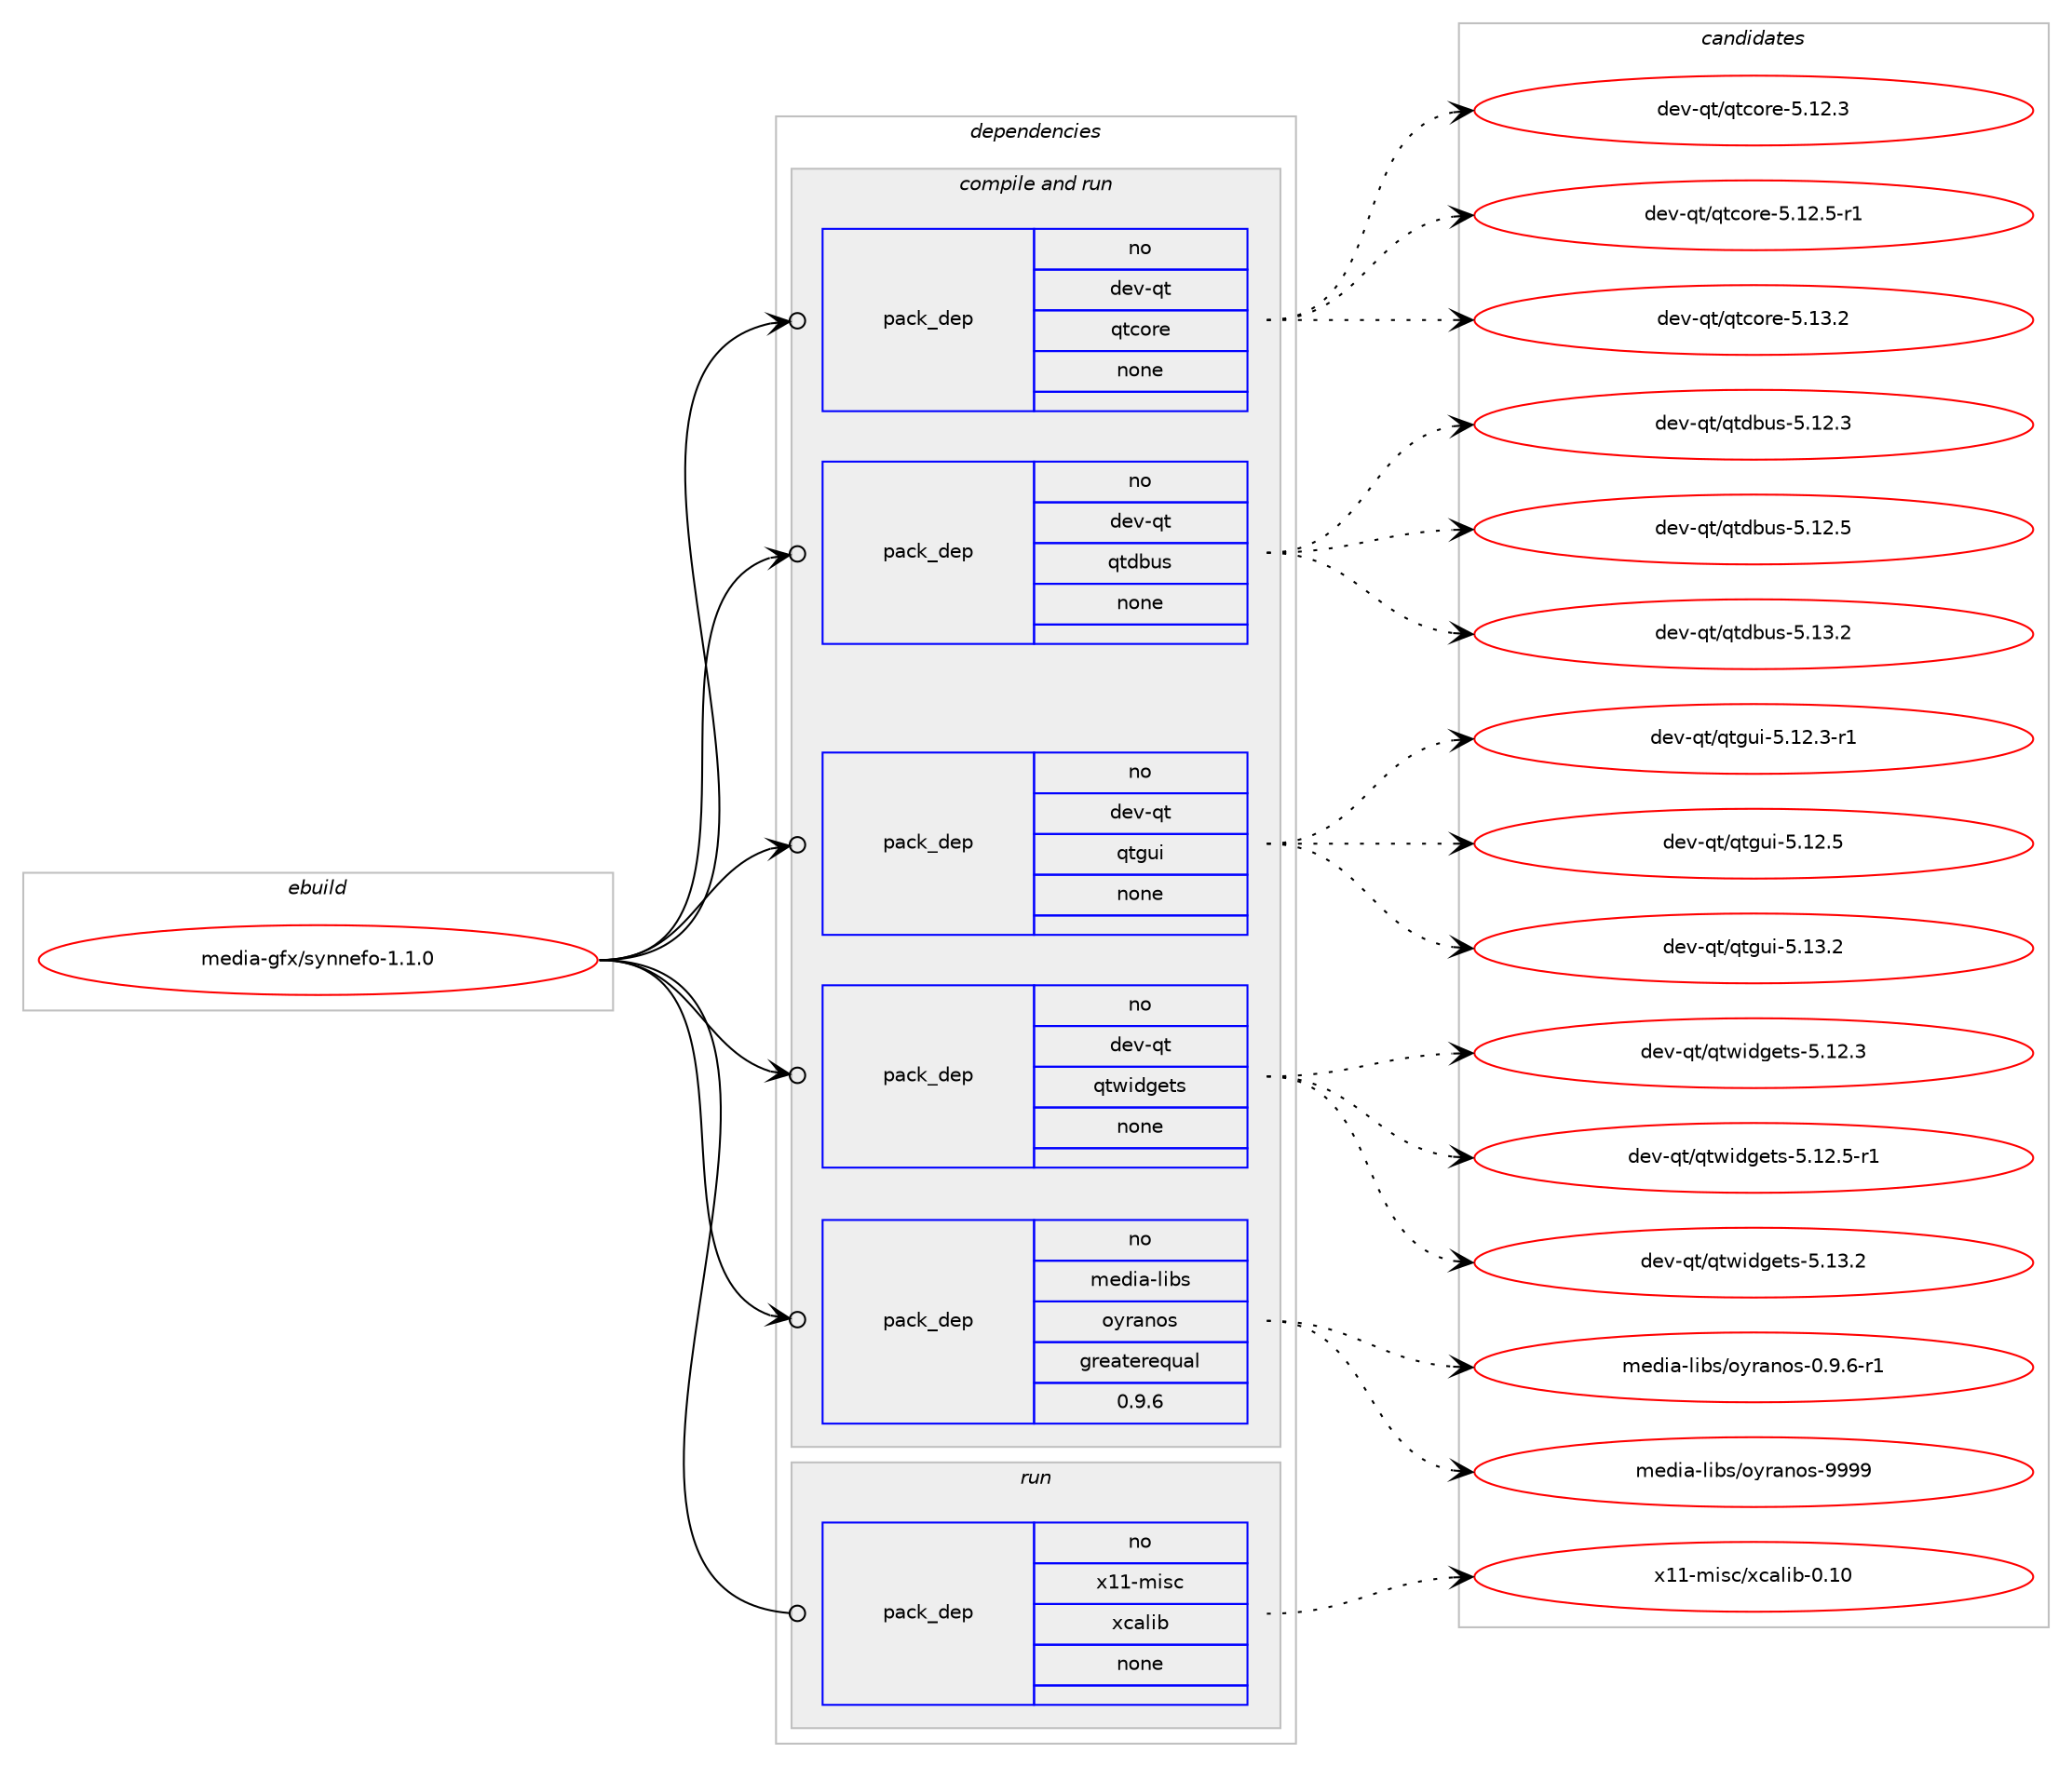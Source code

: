 digraph prolog {

# *************
# Graph options
# *************

newrank=true;
concentrate=true;
compound=true;
graph [rankdir=LR,fontname=Helvetica,fontsize=10,ranksep=1.5];#, ranksep=2.5, nodesep=0.2];
edge  [arrowhead=vee];
node  [fontname=Helvetica,fontsize=10];

# **********
# The ebuild
# **********

subgraph cluster_leftcol {
color=gray;
rank=same;
label=<<i>ebuild</i>>;
id [label="media-gfx/synnefo-1.1.0", color=red, width=4, href="../media-gfx/synnefo-1.1.0.svg"];
}

# ****************
# The dependencies
# ****************

subgraph cluster_midcol {
color=gray;
label=<<i>dependencies</i>>;
subgraph cluster_compile {
fillcolor="#eeeeee";
style=filled;
label=<<i>compile</i>>;
}
subgraph cluster_compileandrun {
fillcolor="#eeeeee";
style=filled;
label=<<i>compile and run</i>>;
subgraph pack579476 {
dependency783564 [label=<<TABLE BORDER="0" CELLBORDER="1" CELLSPACING="0" CELLPADDING="4" WIDTH="220"><TR><TD ROWSPAN="6" CELLPADDING="30">pack_dep</TD></TR><TR><TD WIDTH="110">no</TD></TR><TR><TD>dev-qt</TD></TR><TR><TD>qtcore</TD></TR><TR><TD>none</TD></TR><TR><TD></TD></TR></TABLE>>, shape=none, color=blue];
}
id:e -> dependency783564:w [weight=20,style="solid",arrowhead="odotvee"];
subgraph pack579477 {
dependency783565 [label=<<TABLE BORDER="0" CELLBORDER="1" CELLSPACING="0" CELLPADDING="4" WIDTH="220"><TR><TD ROWSPAN="6" CELLPADDING="30">pack_dep</TD></TR><TR><TD WIDTH="110">no</TD></TR><TR><TD>dev-qt</TD></TR><TR><TD>qtdbus</TD></TR><TR><TD>none</TD></TR><TR><TD></TD></TR></TABLE>>, shape=none, color=blue];
}
id:e -> dependency783565:w [weight=20,style="solid",arrowhead="odotvee"];
subgraph pack579478 {
dependency783566 [label=<<TABLE BORDER="0" CELLBORDER="1" CELLSPACING="0" CELLPADDING="4" WIDTH="220"><TR><TD ROWSPAN="6" CELLPADDING="30">pack_dep</TD></TR><TR><TD WIDTH="110">no</TD></TR><TR><TD>dev-qt</TD></TR><TR><TD>qtgui</TD></TR><TR><TD>none</TD></TR><TR><TD></TD></TR></TABLE>>, shape=none, color=blue];
}
id:e -> dependency783566:w [weight=20,style="solid",arrowhead="odotvee"];
subgraph pack579479 {
dependency783567 [label=<<TABLE BORDER="0" CELLBORDER="1" CELLSPACING="0" CELLPADDING="4" WIDTH="220"><TR><TD ROWSPAN="6" CELLPADDING="30">pack_dep</TD></TR><TR><TD WIDTH="110">no</TD></TR><TR><TD>dev-qt</TD></TR><TR><TD>qtwidgets</TD></TR><TR><TD>none</TD></TR><TR><TD></TD></TR></TABLE>>, shape=none, color=blue];
}
id:e -> dependency783567:w [weight=20,style="solid",arrowhead="odotvee"];
subgraph pack579480 {
dependency783568 [label=<<TABLE BORDER="0" CELLBORDER="1" CELLSPACING="0" CELLPADDING="4" WIDTH="220"><TR><TD ROWSPAN="6" CELLPADDING="30">pack_dep</TD></TR><TR><TD WIDTH="110">no</TD></TR><TR><TD>media-libs</TD></TR><TR><TD>oyranos</TD></TR><TR><TD>greaterequal</TD></TR><TR><TD>0.9.6</TD></TR></TABLE>>, shape=none, color=blue];
}
id:e -> dependency783568:w [weight=20,style="solid",arrowhead="odotvee"];
}
subgraph cluster_run {
fillcolor="#eeeeee";
style=filled;
label=<<i>run</i>>;
subgraph pack579481 {
dependency783569 [label=<<TABLE BORDER="0" CELLBORDER="1" CELLSPACING="0" CELLPADDING="4" WIDTH="220"><TR><TD ROWSPAN="6" CELLPADDING="30">pack_dep</TD></TR><TR><TD WIDTH="110">no</TD></TR><TR><TD>x11-misc</TD></TR><TR><TD>xcalib</TD></TR><TR><TD>none</TD></TR><TR><TD></TD></TR></TABLE>>, shape=none, color=blue];
}
id:e -> dependency783569:w [weight=20,style="solid",arrowhead="odot"];
}
}

# **************
# The candidates
# **************

subgraph cluster_choices {
rank=same;
color=gray;
label=<<i>candidates</i>>;

subgraph choice579476 {
color=black;
nodesep=1;
choice10010111845113116471131169911111410145534649504651 [label="dev-qt/qtcore-5.12.3", color=red, width=4,href="../dev-qt/qtcore-5.12.3.svg"];
choice100101118451131164711311699111114101455346495046534511449 [label="dev-qt/qtcore-5.12.5-r1", color=red, width=4,href="../dev-qt/qtcore-5.12.5-r1.svg"];
choice10010111845113116471131169911111410145534649514650 [label="dev-qt/qtcore-5.13.2", color=red, width=4,href="../dev-qt/qtcore-5.13.2.svg"];
dependency783564:e -> choice10010111845113116471131169911111410145534649504651:w [style=dotted,weight="100"];
dependency783564:e -> choice100101118451131164711311699111114101455346495046534511449:w [style=dotted,weight="100"];
dependency783564:e -> choice10010111845113116471131169911111410145534649514650:w [style=dotted,weight="100"];
}
subgraph choice579477 {
color=black;
nodesep=1;
choice10010111845113116471131161009811711545534649504651 [label="dev-qt/qtdbus-5.12.3", color=red, width=4,href="../dev-qt/qtdbus-5.12.3.svg"];
choice10010111845113116471131161009811711545534649504653 [label="dev-qt/qtdbus-5.12.5", color=red, width=4,href="../dev-qt/qtdbus-5.12.5.svg"];
choice10010111845113116471131161009811711545534649514650 [label="dev-qt/qtdbus-5.13.2", color=red, width=4,href="../dev-qt/qtdbus-5.13.2.svg"];
dependency783565:e -> choice10010111845113116471131161009811711545534649504651:w [style=dotted,weight="100"];
dependency783565:e -> choice10010111845113116471131161009811711545534649504653:w [style=dotted,weight="100"];
dependency783565:e -> choice10010111845113116471131161009811711545534649514650:w [style=dotted,weight="100"];
}
subgraph choice579478 {
color=black;
nodesep=1;
choice1001011184511311647113116103117105455346495046514511449 [label="dev-qt/qtgui-5.12.3-r1", color=red, width=4,href="../dev-qt/qtgui-5.12.3-r1.svg"];
choice100101118451131164711311610311710545534649504653 [label="dev-qt/qtgui-5.12.5", color=red, width=4,href="../dev-qt/qtgui-5.12.5.svg"];
choice100101118451131164711311610311710545534649514650 [label="dev-qt/qtgui-5.13.2", color=red, width=4,href="../dev-qt/qtgui-5.13.2.svg"];
dependency783566:e -> choice1001011184511311647113116103117105455346495046514511449:w [style=dotted,weight="100"];
dependency783566:e -> choice100101118451131164711311610311710545534649504653:w [style=dotted,weight="100"];
dependency783566:e -> choice100101118451131164711311610311710545534649514650:w [style=dotted,weight="100"];
}
subgraph choice579479 {
color=black;
nodesep=1;
choice100101118451131164711311611910510010310111611545534649504651 [label="dev-qt/qtwidgets-5.12.3", color=red, width=4,href="../dev-qt/qtwidgets-5.12.3.svg"];
choice1001011184511311647113116119105100103101116115455346495046534511449 [label="dev-qt/qtwidgets-5.12.5-r1", color=red, width=4,href="../dev-qt/qtwidgets-5.12.5-r1.svg"];
choice100101118451131164711311611910510010310111611545534649514650 [label="dev-qt/qtwidgets-5.13.2", color=red, width=4,href="../dev-qt/qtwidgets-5.13.2.svg"];
dependency783567:e -> choice100101118451131164711311611910510010310111611545534649504651:w [style=dotted,weight="100"];
dependency783567:e -> choice1001011184511311647113116119105100103101116115455346495046534511449:w [style=dotted,weight="100"];
dependency783567:e -> choice100101118451131164711311611910510010310111611545534649514650:w [style=dotted,weight="100"];
}
subgraph choice579480 {
color=black;
nodesep=1;
choice10910110010597451081059811547111121114971101111154548465746544511449 [label="media-libs/oyranos-0.9.6-r1", color=red, width=4,href="../media-libs/oyranos-0.9.6-r1.svg"];
choice10910110010597451081059811547111121114971101111154557575757 [label="media-libs/oyranos-9999", color=red, width=4,href="../media-libs/oyranos-9999.svg"];
dependency783568:e -> choice10910110010597451081059811547111121114971101111154548465746544511449:w [style=dotted,weight="100"];
dependency783568:e -> choice10910110010597451081059811547111121114971101111154557575757:w [style=dotted,weight="100"];
}
subgraph choice579481 {
color=black;
nodesep=1;
choice12049494510910511599471209997108105984548464948 [label="x11-misc/xcalib-0.10", color=red, width=4,href="../x11-misc/xcalib-0.10.svg"];
dependency783569:e -> choice12049494510910511599471209997108105984548464948:w [style=dotted,weight="100"];
}
}

}
